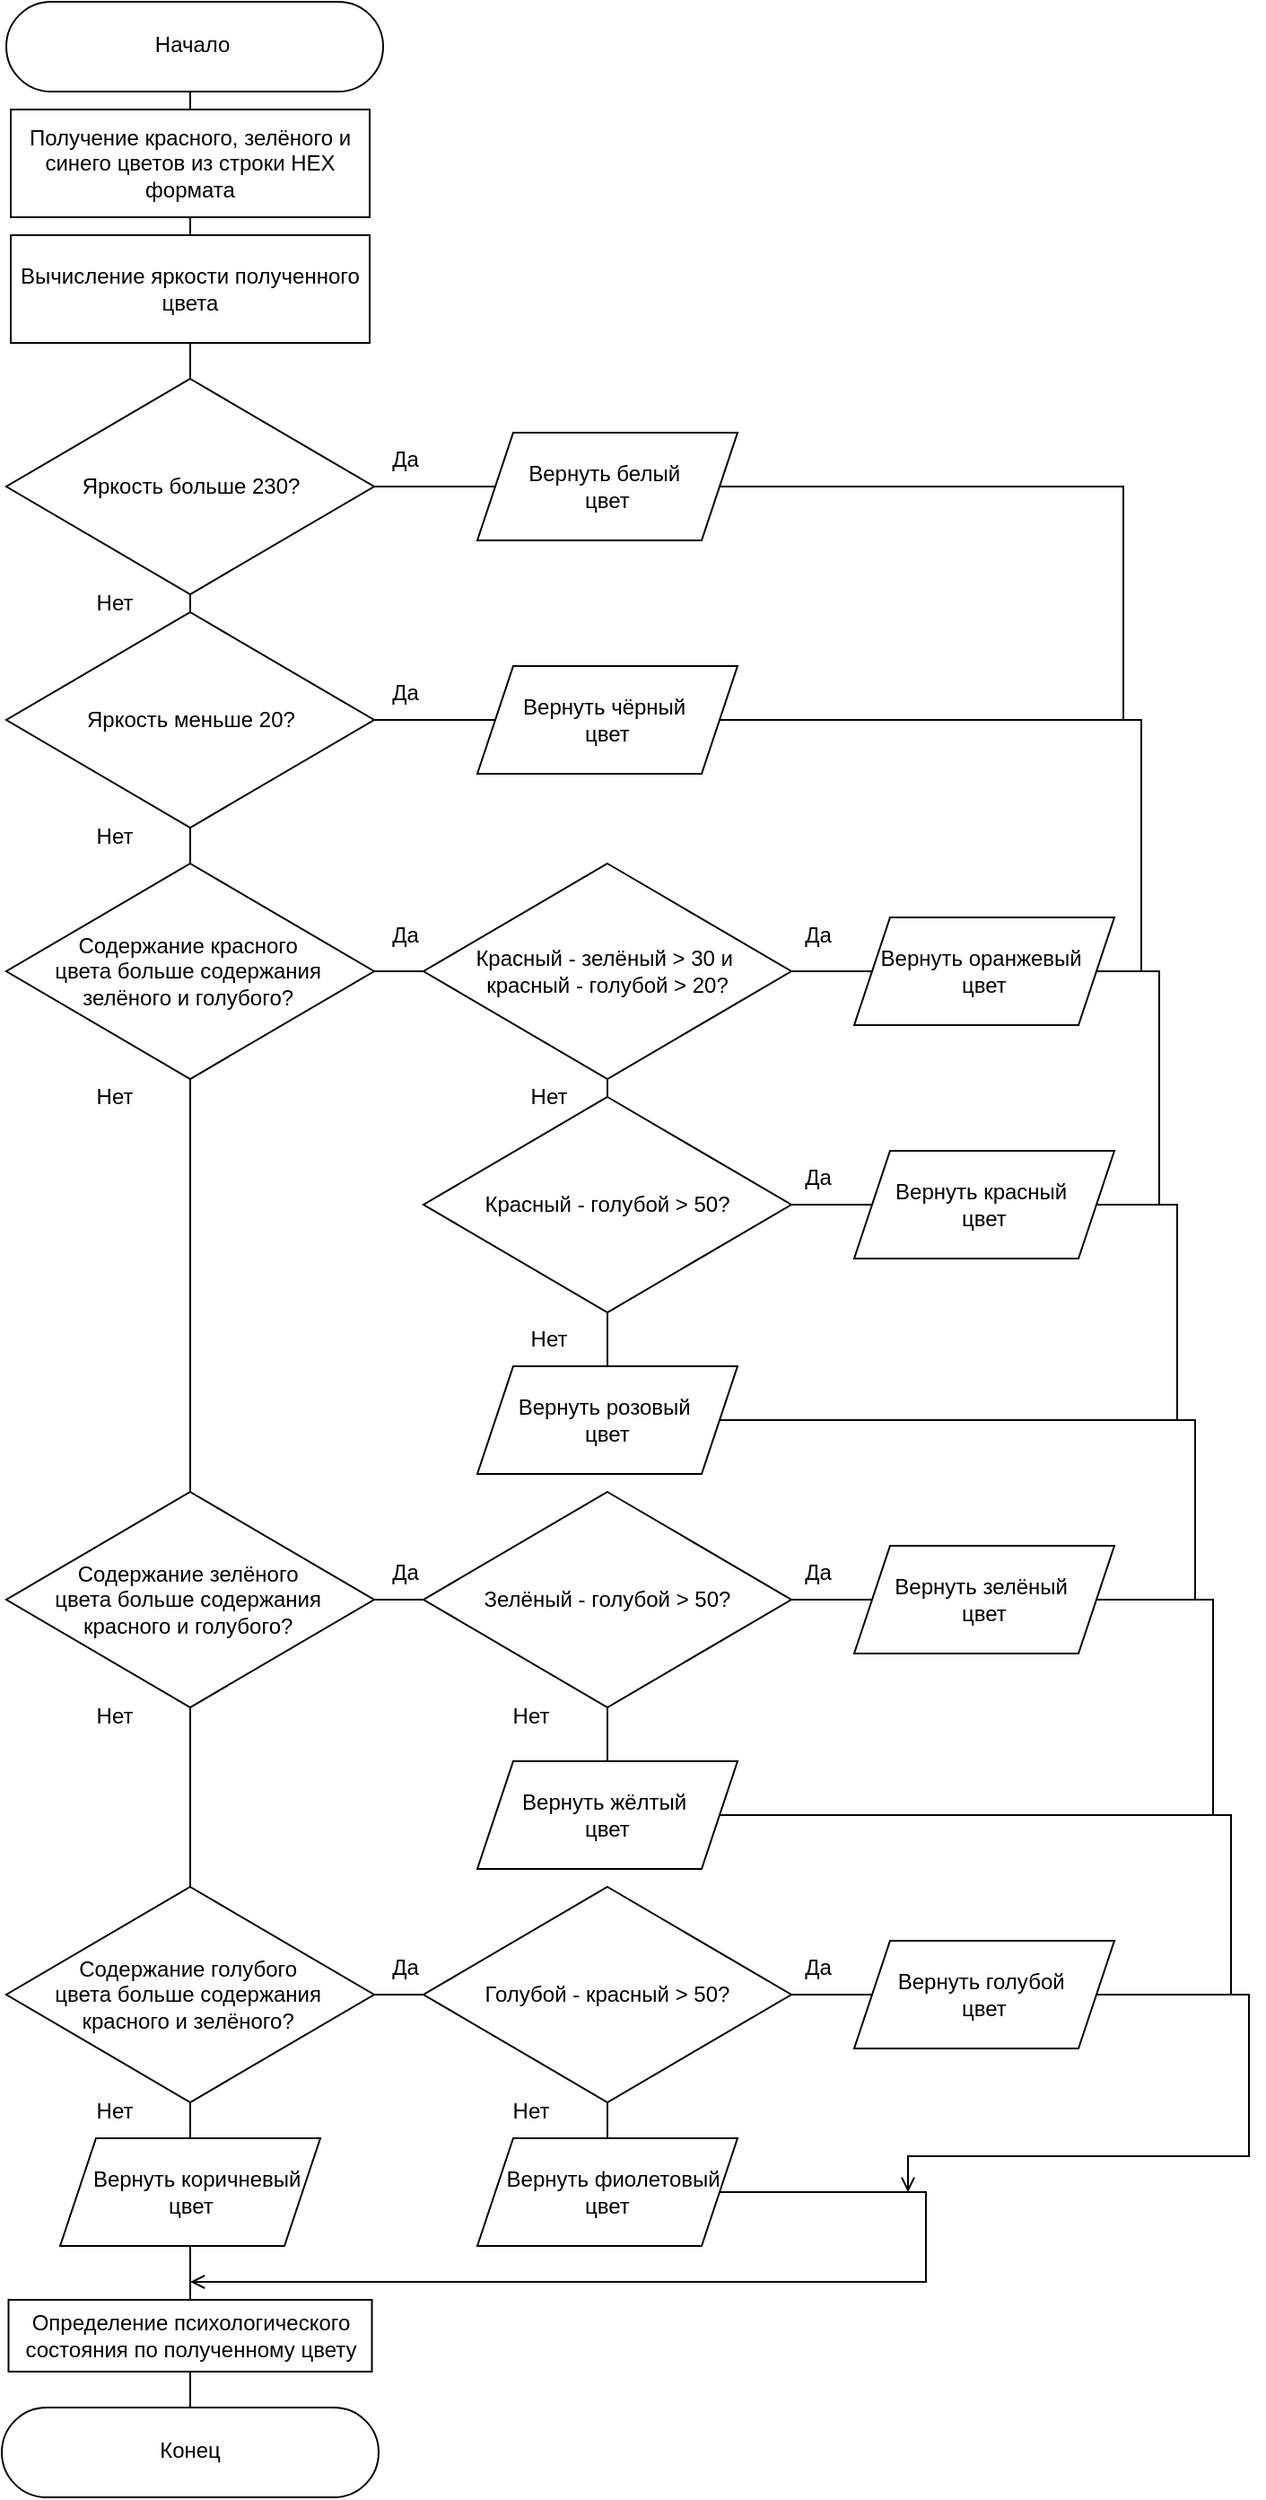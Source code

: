 <mxfile version="24.4.0" type="device">
  <diagram id="C5RBs43oDa-KdzZeNtuy" name="Page-1">
    <mxGraphModel dx="1100" dy="595" grid="1" gridSize="10" guides="1" tooltips="1" connect="1" arrows="1" fold="1" page="1" pageScale="1" pageWidth="827" pageHeight="1169" math="0" shadow="0">
      <root>
        <mxCell id="WIyWlLk6GJQsqaUBKTNV-0" />
        <mxCell id="WIyWlLk6GJQsqaUBKTNV-1" parent="WIyWlLk6GJQsqaUBKTNV-0" />
        <mxCell id="u6XI-dJovtT7sG6YAIfk-0" value="Получение красного, зелёного и синего цветов из строки HEX формата" style="rounded=0;whiteSpace=wrap;html=1;" parent="WIyWlLk6GJQsqaUBKTNV-1" vertex="1">
          <mxGeometry x="80" y="70" width="200" height="60" as="geometry" />
        </mxCell>
        <mxCell id="u6XI-dJovtT7sG6YAIfk-1" value="Вычисление яркости полученного цвета" style="rounded=0;whiteSpace=wrap;html=1;" parent="WIyWlLk6GJQsqaUBKTNV-1" vertex="1">
          <mxGeometry x="80" y="140" width="200" height="60" as="geometry" />
        </mxCell>
        <mxCell id="u6XI-dJovtT7sG6YAIfk-3" value="Вернуть белый&amp;nbsp;&lt;div&gt;цвет&lt;/div&gt;" style="shape=parallelogram;perimeter=parallelogramPerimeter;whiteSpace=wrap;html=1;fixedSize=1;" parent="WIyWlLk6GJQsqaUBKTNV-1" vertex="1">
          <mxGeometry x="340" y="250" width="145" height="60" as="geometry" />
        </mxCell>
        <mxCell id="u6XI-dJovtT7sG6YAIfk-5" value="Вернуть чёрный&amp;nbsp;&lt;div&gt;цвет&lt;/div&gt;" style="shape=parallelogram;perimeter=parallelogramPerimeter;whiteSpace=wrap;html=1;fixedSize=1;" parent="WIyWlLk6GJQsqaUBKTNV-1" vertex="1">
          <mxGeometry x="340" y="380" width="145" height="60" as="geometry" />
        </mxCell>
        <mxCell id="u6XI-dJovtT7sG6YAIfk-7" value="Содержание красного&amp;nbsp;&lt;div&gt;цвета больше содержания&amp;nbsp;&lt;div&gt;зелёного и голубого?&amp;nbsp;&lt;/div&gt;&lt;/div&gt;" style="rhombus;whiteSpace=wrap;html=1;" parent="WIyWlLk6GJQsqaUBKTNV-1" vertex="1">
          <mxGeometry x="77.5" y="490" width="205" height="120" as="geometry" />
        </mxCell>
        <mxCell id="u6XI-dJovtT7sG6YAIfk-8" value="Красный - зелёный &amp;gt; 30 и&amp;nbsp;&lt;div&gt;красный - голубой &amp;gt; 20?&lt;/div&gt;" style="rhombus;whiteSpace=wrap;html=1;" parent="WIyWlLk6GJQsqaUBKTNV-1" vertex="1">
          <mxGeometry x="310" y="490" width="205" height="120" as="geometry" />
        </mxCell>
        <mxCell id="u6XI-dJovtT7sG6YAIfk-9" value="Вернуть оранжевый&amp;nbsp;&lt;div&gt;цвет&lt;/div&gt;" style="shape=parallelogram;perimeter=parallelogramPerimeter;whiteSpace=wrap;html=1;fixedSize=1;" parent="WIyWlLk6GJQsqaUBKTNV-1" vertex="1">
          <mxGeometry x="550" y="520" width="145" height="60" as="geometry" />
        </mxCell>
        <mxCell id="u6XI-dJovtT7sG6YAIfk-10" value="Красный - голубой &amp;gt; 50&lt;span style=&quot;background-color: initial;&quot;&gt;?&lt;/span&gt;" style="rhombus;whiteSpace=wrap;html=1;" parent="WIyWlLk6GJQsqaUBKTNV-1" vertex="1">
          <mxGeometry x="310" y="620" width="205" height="120" as="geometry" />
        </mxCell>
        <mxCell id="u6XI-dJovtT7sG6YAIfk-11" value="Вернуть красный&amp;nbsp;&lt;div&gt;цвет&lt;/div&gt;" style="shape=parallelogram;perimeter=parallelogramPerimeter;whiteSpace=wrap;html=1;fixedSize=1;" parent="WIyWlLk6GJQsqaUBKTNV-1" vertex="1">
          <mxGeometry x="550" y="650" width="145" height="60" as="geometry" />
        </mxCell>
        <mxCell id="u6XI-dJovtT7sG6YAIfk-12" value="Вернуть розовый&amp;nbsp;&lt;div&gt;цвет&lt;/div&gt;" style="shape=parallelogram;perimeter=parallelogramPerimeter;whiteSpace=wrap;html=1;fixedSize=1;" parent="WIyWlLk6GJQsqaUBKTNV-1" vertex="1">
          <mxGeometry x="340" y="770" width="145" height="60" as="geometry" />
        </mxCell>
        <mxCell id="u6XI-dJovtT7sG6YAIfk-13" value="Содержание зелёного&amp;nbsp;&lt;div&gt;цвета больше содержания&amp;nbsp;&lt;div&gt;красного и голубого?&amp;nbsp;&lt;/div&gt;&lt;/div&gt;" style="rhombus;whiteSpace=wrap;html=1;" parent="WIyWlLk6GJQsqaUBKTNV-1" vertex="1">
          <mxGeometry x="77.5" y="840" width="205" height="120" as="geometry" />
        </mxCell>
        <mxCell id="u6XI-dJovtT7sG6YAIfk-14" value="Зелёный - голубой &amp;gt; 50&lt;span style=&quot;background-color: initial;&quot;&gt;?&lt;/span&gt;" style="rhombus;whiteSpace=wrap;html=1;" parent="WIyWlLk6GJQsqaUBKTNV-1" vertex="1">
          <mxGeometry x="310" y="840" width="205" height="120" as="geometry" />
        </mxCell>
        <mxCell id="u6XI-dJovtT7sG6YAIfk-15" value="Вернуть зелёный&amp;nbsp;&lt;div&gt;цвет&lt;/div&gt;" style="shape=parallelogram;perimeter=parallelogramPerimeter;whiteSpace=wrap;html=1;fixedSize=1;" parent="WIyWlLk6GJQsqaUBKTNV-1" vertex="1">
          <mxGeometry x="550" y="870" width="145" height="60" as="geometry" />
        </mxCell>
        <mxCell id="u6XI-dJovtT7sG6YAIfk-16" value="Вернуть жёлтый&amp;nbsp;&lt;div&gt;цвет&lt;/div&gt;" style="shape=parallelogram;perimeter=parallelogramPerimeter;whiteSpace=wrap;html=1;fixedSize=1;" parent="WIyWlLk6GJQsqaUBKTNV-1" vertex="1">
          <mxGeometry x="340" y="990" width="145" height="60" as="geometry" />
        </mxCell>
        <mxCell id="u6XI-dJovtT7sG6YAIfk-17" value="Содержание голубого&amp;nbsp;&lt;div&gt;цвета больше содержания&amp;nbsp;&lt;div&gt;красного и зелёного?&amp;nbsp;&lt;/div&gt;&lt;/div&gt;" style="rhombus;whiteSpace=wrap;html=1;" parent="WIyWlLk6GJQsqaUBKTNV-1" vertex="1">
          <mxGeometry x="77.5" y="1060" width="205" height="120" as="geometry" />
        </mxCell>
        <mxCell id="u6XI-dJovtT7sG6YAIfk-18" value="Голубой - красный &amp;gt; 50&lt;span style=&quot;background-color: initial;&quot;&gt;?&lt;/span&gt;" style="rhombus;whiteSpace=wrap;html=1;" parent="WIyWlLk6GJQsqaUBKTNV-1" vertex="1">
          <mxGeometry x="310" y="1060" width="205" height="120" as="geometry" />
        </mxCell>
        <mxCell id="u6XI-dJovtT7sG6YAIfk-19" value="Вернуть голубой&amp;nbsp;&lt;br&gt;&lt;div&gt;&lt;span style=&quot;color: rgba(0, 0, 0, 0); font-family: monospace; font-size: 0px; text-align: start; text-wrap: nowrap; background-color: initial;&quot;&gt;%3CmxGraphModel%3E%3Croot%3E%3CmxCell%20id%3D%220%22%2F%3E%3CmxCell%20id%3D%221%22%20parent%3D%220%22%2F%3E%3CmxCell%20id%3D%222%22%20value%3D%22%D0%92%D0%B5%D1%80%D0%BD%D1%83%D1%82%D1%8C%20%D0%B6%D1%91%D0%BB%D1%82%D1%8B%D0%B9%26amp%3Bnbsp%3B%26lt%3Bdiv%26gt%3B%D1%86%D0%B2%D0%B5%D1%82%26lt%3B%2Fdiv%26gt%3B%22%20style%3D%22shape%3Dparallelogram%3Bperimeter%3DparallelogramPerimeter%3BwhiteSpace%3Dwrap%3Bhtml%3D1%3BfixedSize%3D1%3B%22%20vertex%3D%221%22%20parent%3D%221%22%3E%3CmxGeometry%20x%3D%22330%22%20y%3D%22970%22%20width%3D%22145%22%20height%3D%2260%22%20as%3D%22geometry%22%2F%3E%3C%2FmxCell%3E%3C%2Froot%3E%3C%2FmxGraphModel%3E&lt;/span&gt;цвет&lt;/div&gt;" style="shape=parallelogram;perimeter=parallelogramPerimeter;whiteSpace=wrap;html=1;fixedSize=1;" parent="WIyWlLk6GJQsqaUBKTNV-1" vertex="1">
          <mxGeometry x="550" y="1090" width="145" height="60" as="geometry" />
        </mxCell>
        <mxCell id="u6XI-dJovtT7sG6YAIfk-20" value="&amp;nbsp; &amp;nbsp;Вернуть фиолетовый&amp;nbsp;&lt;br&gt;&lt;div&gt;&lt;span style=&quot;color: rgba(0, 0, 0, 0); font-family: monospace; font-size: 0px; text-align: start; text-wrap: nowrap; background-color: initial;&quot;&gt;%3CmxGraphModel%3E%3Croot%3E%3CmxCell%20id%3D%220%22%2F%3E%3CmxCell%20id%3D%221%22%20parent%3D%220%22%2F%3E%3CmxCell%20id%3D%222%22%20value%3D%22%D0%92%D0%B5%D1%80%D0%BD%D1%83%D1%82%D1%8C%20%D0%B6%D1%91%D0%BB%D1%82%D1%8B%D0%B9%26amp%3Bnbsp%3B%26lt%3Bdiv%26gt%3B%D1%86%D0%B2%D0%B5%D1%82%26lt%3B%2Fdiv%26gt%3B%22%20style%3D%22shape%3Dparallelogram%3Bperimeter%3DparallelogramPerimeter%3BwhiteSpace%3Dwrap%3Bhtml%3D1%3BfixedSize%3D1%3B%22%20vertex%3D%221%22%20parent%3D%221%22%3E%3CmxGeometry%20x%3D%22330%22%20y%3D%22970%22%20width%3D%22145%22%20height%3D%2260%22%20as%3D%22geometry%22%2F%3E%3C%2FmxCell%3E%3C%2Froot%3E%3C%2FmxGraphModel%3E&lt;/span&gt;цвет&lt;/div&gt;" style="shape=parallelogram;perimeter=parallelogramPerimeter;whiteSpace=wrap;html=1;fixedSize=1;" parent="WIyWlLk6GJQsqaUBKTNV-1" vertex="1">
          <mxGeometry x="340" y="1200" width="145" height="60" as="geometry" />
        </mxCell>
        <mxCell id="u6XI-dJovtT7sG6YAIfk-21" value="&amp;nbsp; Вернуть коричневый&lt;br&gt;&lt;div&gt;&lt;span style=&quot;color: rgba(0, 0, 0, 0); font-family: monospace; font-size: 0px; text-align: start; text-wrap: nowrap; background-color: initial;&quot;&gt;%3CmxGraphModel%3E%3Croot%3E%3CmxCell%20id%3D%220%22%2F%3E%3CmxCell%20id%3D%221%22%20parent%3D%220%22%2F%3E%3CmxCell%20id%3D%222%22%20value%3D%22%D0%92%D0%B5%D1%80%D0%BD%D1%83%D1%82%D1%8C%20%D0%B6%D1%91%D0%BB%D1%82%D1%8B%D0%B9%26amp%3Bnbsp%3B%26lt%3Bdiv%26gt%3B%D1%86%D0%B2%D0%B5%D1%82%26lt%3B%2Fdiv%26gt%3B%22%20style%3D%22shape%3Dparallelogram%3Bperimeter%3DparallelogramPerimeter%3BwhiteSpace%3Dwrap%3Bhtml%3D1%3BfixedSize%3D1%3B%22%20vertex%3D%221%22%20parent%3D%221%22%3E%3CmxGeometry%20x%3D%22330%22%20y%3D%22970%22%20width%3D%22145%22%20height%3D%2260%22%20as%3D%22geometry%22%2F%3E%3C%2FmxCell%3E%3C%2Froot%3E%3C%2FmxGraphModel%3E&lt;/span&gt;цвет&lt;/div&gt;" style="shape=parallelogram;perimeter=parallelogramPerimeter;whiteSpace=wrap;html=1;fixedSize=1;" parent="WIyWlLk6GJQsqaUBKTNV-1" vertex="1">
          <mxGeometry x="107.5" y="1200" width="145" height="60" as="geometry" />
        </mxCell>
        <mxCell id="u6XI-dJovtT7sG6YAIfk-25" value="" style="endArrow=none;html=1;rounded=0;exitX=0.5;exitY=0;exitDx=0;exitDy=0;entryX=0.488;entryY=0.994;entryDx=0;entryDy=0;entryPerimeter=0;" parent="WIyWlLk6GJQsqaUBKTNV-1" source="u6XI-dJovtT7sG6YAIfk-0" target="FxWy3S0wNq0ULgGaOXV3-0" edge="1">
          <mxGeometry width="50" height="50" relative="1" as="geometry">
            <mxPoint x="350" y="90" as="sourcePoint" />
            <mxPoint x="180" y="60" as="targetPoint" />
          </mxGeometry>
        </mxCell>
        <mxCell id="u6XI-dJovtT7sG6YAIfk-26" value="" style="endArrow=none;html=1;rounded=0;exitX=0.5;exitY=0;exitDx=0;exitDy=0;entryX=0.5;entryY=1;entryDx=0;entryDy=0;" parent="WIyWlLk6GJQsqaUBKTNV-1" source="u6XI-dJovtT7sG6YAIfk-1" target="u6XI-dJovtT7sG6YAIfk-0" edge="1">
          <mxGeometry width="50" height="50" relative="1" as="geometry">
            <mxPoint x="179.76" y="140" as="sourcePoint" />
            <mxPoint x="179.76" y="130" as="targetPoint" />
          </mxGeometry>
        </mxCell>
        <mxCell id="u6XI-dJovtT7sG6YAIfk-27" value="" style="endArrow=none;html=1;rounded=0;exitX=0.5;exitY=0;exitDx=0;exitDy=0;entryX=0.5;entryY=1;entryDx=0;entryDy=0;" parent="WIyWlLk6GJQsqaUBKTNV-1" source="u6XI-dJovtT7sG6YAIfk-49" target="u6XI-dJovtT7sG6YAIfk-1" edge="1">
          <mxGeometry width="50" height="50" relative="1" as="geometry">
            <mxPoint x="178.75" y="220" as="sourcePoint" />
            <mxPoint x="330" y="200" as="targetPoint" />
          </mxGeometry>
        </mxCell>
        <mxCell id="u6XI-dJovtT7sG6YAIfk-28" value="" style="endArrow=none;html=1;rounded=0;exitX=1;exitY=0.5;exitDx=0;exitDy=0;" parent="WIyWlLk6GJQsqaUBKTNV-1" edge="1">
          <mxGeometry width="50" height="50" relative="1" as="geometry">
            <mxPoint x="280" y="280" as="sourcePoint" />
            <mxPoint x="350" y="280" as="targetPoint" />
          </mxGeometry>
        </mxCell>
        <mxCell id="u6XI-dJovtT7sG6YAIfk-39" value="" style="endArrow=none;html=1;rounded=0;exitX=1;exitY=0.5;exitDx=0;exitDy=0;" parent="WIyWlLk6GJQsqaUBKTNV-1" source="u6XI-dJovtT7sG6YAIfk-5" edge="1">
          <mxGeometry width="50" height="50" relative="1" as="geometry">
            <mxPoint x="475" y="410" as="sourcePoint" />
            <mxPoint x="710" y="550" as="targetPoint" />
            <Array as="points">
              <mxPoint x="710" y="410" />
            </Array>
          </mxGeometry>
        </mxCell>
        <mxCell id="u6XI-dJovtT7sG6YAIfk-40" value="" style="endArrow=none;html=1;rounded=0;exitX=1;exitY=0.5;exitDx=0;exitDy=0;" parent="WIyWlLk6GJQsqaUBKTNV-1" source="u6XI-dJovtT7sG6YAIfk-9" edge="1">
          <mxGeometry width="50" height="50" relative="1" as="geometry">
            <mxPoint x="695" y="460" as="sourcePoint" />
            <mxPoint x="720" y="680" as="targetPoint" />
            <Array as="points">
              <mxPoint x="720" y="550" />
            </Array>
          </mxGeometry>
        </mxCell>
        <mxCell id="u6XI-dJovtT7sG6YAIfk-41" value="" style="endArrow=none;html=1;rounded=0;exitX=1;exitY=0.5;exitDx=0;exitDy=0;" parent="WIyWlLk6GJQsqaUBKTNV-1" source="u6XI-dJovtT7sG6YAIfk-11" edge="1">
          <mxGeometry width="50" height="50" relative="1" as="geometry">
            <mxPoint x="695" y="550" as="sourcePoint" />
            <mxPoint x="730" y="800" as="targetPoint" />
            <Array as="points">
              <mxPoint x="730" y="680" />
            </Array>
          </mxGeometry>
        </mxCell>
        <mxCell id="u6XI-dJovtT7sG6YAIfk-42" value="" style="endArrow=none;html=1;rounded=0;exitX=1;exitY=0.5;exitDx=0;exitDy=0;" parent="WIyWlLk6GJQsqaUBKTNV-1" source="u6XI-dJovtT7sG6YAIfk-12" edge="1">
          <mxGeometry width="50" height="50" relative="1" as="geometry">
            <mxPoint x="510" y="799.5" as="sourcePoint" />
            <mxPoint x="740" y="900" as="targetPoint" />
            <Array as="points">
              <mxPoint x="740" y="800" />
            </Array>
          </mxGeometry>
        </mxCell>
        <mxCell id="u6XI-dJovtT7sG6YAIfk-43" value="" style="endArrow=none;html=1;rounded=0;exitX=1;exitY=0.5;exitDx=0;exitDy=0;" parent="WIyWlLk6GJQsqaUBKTNV-1" source="u6XI-dJovtT7sG6YAIfk-15" edge="1">
          <mxGeometry width="50" height="50" relative="1" as="geometry">
            <mxPoint x="485" y="810" as="sourcePoint" />
            <mxPoint x="750" y="1020" as="targetPoint" />
            <Array as="points">
              <mxPoint x="750" y="900" />
            </Array>
          </mxGeometry>
        </mxCell>
        <mxCell id="u6XI-dJovtT7sG6YAIfk-44" value="" style="endArrow=none;html=1;rounded=0;exitX=1;exitY=0.5;exitDx=0;exitDy=0;" parent="WIyWlLk6GJQsqaUBKTNV-1" source="u6XI-dJovtT7sG6YAIfk-16" edge="1">
          <mxGeometry width="50" height="50" relative="1" as="geometry">
            <mxPoint x="500" y="1019.5" as="sourcePoint" />
            <mxPoint x="760" y="1120" as="targetPoint" />
            <Array as="points">
              <mxPoint x="760" y="1020" />
            </Array>
          </mxGeometry>
        </mxCell>
        <mxCell id="u6XI-dJovtT7sG6YAIfk-45" value="" style="endArrow=none;html=1;rounded=0;exitX=1;exitY=0.5;exitDx=0;exitDy=0;entryX=0;entryY=0.5;entryDx=0;entryDy=0;" parent="WIyWlLk6GJQsqaUBKTNV-1" target="u6XI-dJovtT7sG6YAIfk-5" edge="1">
          <mxGeometry width="50" height="50" relative="1" as="geometry">
            <mxPoint x="280" y="410" as="sourcePoint" />
            <mxPoint x="394.5" y="350" as="targetPoint" />
          </mxGeometry>
        </mxCell>
        <mxCell id="u6XI-dJovtT7sG6YAIfk-46" value="" style="endArrow=none;html=1;rounded=0;exitX=1;exitY=0.5;exitDx=0;exitDy=0;entryX=0;entryY=0.5;entryDx=0;entryDy=0;" parent="WIyWlLk6GJQsqaUBKTNV-1" source="u6XI-dJovtT7sG6YAIfk-7" target="u6XI-dJovtT7sG6YAIfk-8" edge="1">
          <mxGeometry width="50" height="50" relative="1" as="geometry">
            <mxPoint x="289" y="420" as="sourcePoint" />
            <mxPoint x="360" y="420" as="targetPoint" />
          </mxGeometry>
        </mxCell>
        <mxCell id="u6XI-dJovtT7sG6YAIfk-47" value="" style="endArrow=none;html=1;rounded=0;entryX=0.5;entryY=0;entryDx=0;entryDy=0;exitX=0.5;exitY=1;exitDx=0;exitDy=0;" parent="WIyWlLk6GJQsqaUBKTNV-1" source="u6XI-dJovtT7sG6YAIfk-49" target="u6XI-dJovtT7sG6YAIfk-48" edge="1">
          <mxGeometry width="50" height="50" relative="1" as="geometry">
            <mxPoint x="178.75" y="340" as="sourcePoint" />
            <mxPoint x="178.75" y="350" as="targetPoint" />
          </mxGeometry>
        </mxCell>
        <mxCell id="u6XI-dJovtT7sG6YAIfk-48" value="Яркость меньше 20?" style="rhombus;whiteSpace=wrap;html=1;" parent="WIyWlLk6GJQsqaUBKTNV-1" vertex="1">
          <mxGeometry x="77.5" y="350" width="205" height="120" as="geometry" />
        </mxCell>
        <mxCell id="u6XI-dJovtT7sG6YAIfk-49" value="Яркость больше 230?" style="rhombus;whiteSpace=wrap;html=1;" parent="WIyWlLk6GJQsqaUBKTNV-1" vertex="1">
          <mxGeometry x="77.5" y="220" width="205" height="120" as="geometry" />
        </mxCell>
        <mxCell id="u6XI-dJovtT7sG6YAIfk-50" value="" style="endArrow=none;html=1;rounded=0;exitX=0.5;exitY=1;exitDx=0;exitDy=0;entryX=0.5;entryY=0;entryDx=0;entryDy=0;" parent="WIyWlLk6GJQsqaUBKTNV-1" source="u6XI-dJovtT7sG6YAIfk-48" target="u6XI-dJovtT7sG6YAIfk-7" edge="1">
          <mxGeometry width="50" height="50" relative="1" as="geometry">
            <mxPoint x="290" y="420" as="sourcePoint" />
            <mxPoint x="360" y="420" as="targetPoint" />
          </mxGeometry>
        </mxCell>
        <mxCell id="u6XI-dJovtT7sG6YAIfk-51" value="" style="endArrow=none;html=1;rounded=0;exitX=0.5;exitY=1;exitDx=0;exitDy=0;entryX=0.5;entryY=0;entryDx=0;entryDy=0;" parent="WIyWlLk6GJQsqaUBKTNV-1" source="u6XI-dJovtT7sG6YAIfk-7" target="u6XI-dJovtT7sG6YAIfk-13" edge="1">
          <mxGeometry width="50" height="50" relative="1" as="geometry">
            <mxPoint x="180" y="660" as="sourcePoint" />
            <mxPoint x="250" y="660" as="targetPoint" />
          </mxGeometry>
        </mxCell>
        <mxCell id="u6XI-dJovtT7sG6YAIfk-52" value="" style="endArrow=none;html=1;rounded=0;exitX=0.5;exitY=1;exitDx=0;exitDy=0;entryX=0.5;entryY=0;entryDx=0;entryDy=0;" parent="WIyWlLk6GJQsqaUBKTNV-1" source="u6XI-dJovtT7sG6YAIfk-8" target="u6XI-dJovtT7sG6YAIfk-10" edge="1">
          <mxGeometry width="50" height="50" relative="1" as="geometry">
            <mxPoint x="293" y="555" as="sourcePoint" />
            <mxPoint x="320" y="555" as="targetPoint" />
          </mxGeometry>
        </mxCell>
        <mxCell id="u6XI-dJovtT7sG6YAIfk-53" value="" style="endArrow=none;html=1;rounded=0;entryX=0;entryY=0.5;entryDx=0;entryDy=0;exitX=1;exitY=0.5;exitDx=0;exitDy=0;" parent="WIyWlLk6GJQsqaUBKTNV-1" source="u6XI-dJovtT7sG6YAIfk-8" target="u6XI-dJovtT7sG6YAIfk-9" edge="1">
          <mxGeometry width="50" height="50" relative="1" as="geometry">
            <mxPoint x="293" y="555" as="sourcePoint" />
            <mxPoint x="320" y="555" as="targetPoint" />
          </mxGeometry>
        </mxCell>
        <mxCell id="u6XI-dJovtT7sG6YAIfk-54" value="" style="endArrow=none;html=1;rounded=0;entryX=0;entryY=0.5;entryDx=0;entryDy=0;" parent="WIyWlLk6GJQsqaUBKTNV-1" target="u6XI-dJovtT7sG6YAIfk-11" edge="1">
          <mxGeometry width="50" height="50" relative="1" as="geometry">
            <mxPoint x="515" y="680" as="sourcePoint" />
            <mxPoint x="570" y="555" as="targetPoint" />
          </mxGeometry>
        </mxCell>
        <mxCell id="u6XI-dJovtT7sG6YAIfk-55" value="" style="endArrow=none;html=1;rounded=0;entryX=0.5;entryY=0;entryDx=0;entryDy=0;exitX=0.5;exitY=1;exitDx=0;exitDy=0;" parent="WIyWlLk6GJQsqaUBKTNV-1" source="u6XI-dJovtT7sG6YAIfk-10" target="u6XI-dJovtT7sG6YAIfk-12" edge="1">
          <mxGeometry width="50" height="50" relative="1" as="geometry">
            <mxPoint x="525" y="690" as="sourcePoint" />
            <mxPoint x="570" y="690" as="targetPoint" />
          </mxGeometry>
        </mxCell>
        <mxCell id="u6XI-dJovtT7sG6YAIfk-56" value="" style="endArrow=none;html=1;rounded=0;exitX=1;exitY=0.5;exitDx=0;exitDy=0;entryX=0;entryY=0.5;entryDx=0;entryDy=0;" parent="WIyWlLk6GJQsqaUBKTNV-1" source="u6XI-dJovtT7sG6YAIfk-13" target="u6XI-dJovtT7sG6YAIfk-14" edge="1">
          <mxGeometry width="50" height="50" relative="1" as="geometry">
            <mxPoint x="485" y="810" as="sourcePoint" />
            <mxPoint x="603" y="810" as="targetPoint" />
          </mxGeometry>
        </mxCell>
        <mxCell id="u6XI-dJovtT7sG6YAIfk-57" value="" style="endArrow=none;html=1;rounded=0;exitX=1;exitY=0.5;exitDx=0;exitDy=0;entryX=0;entryY=0.5;entryDx=0;entryDy=0;" parent="WIyWlLk6GJQsqaUBKTNV-1" source="u6XI-dJovtT7sG6YAIfk-14" target="u6XI-dJovtT7sG6YAIfk-15" edge="1">
          <mxGeometry width="50" height="50" relative="1" as="geometry">
            <mxPoint x="485" y="810" as="sourcePoint" />
            <mxPoint x="603" y="810" as="targetPoint" />
          </mxGeometry>
        </mxCell>
        <mxCell id="u6XI-dJovtT7sG6YAIfk-58" value="" style="endArrow=none;html=1;rounded=0;exitX=0.5;exitY=1;exitDx=0;exitDy=0;entryX=0.5;entryY=0;entryDx=0;entryDy=0;" parent="WIyWlLk6GJQsqaUBKTNV-1" source="u6XI-dJovtT7sG6YAIfk-14" target="u6XI-dJovtT7sG6YAIfk-16" edge="1">
          <mxGeometry width="50" height="50" relative="1" as="geometry">
            <mxPoint x="525" y="910" as="sourcePoint" />
            <mxPoint x="570" y="910" as="targetPoint" />
          </mxGeometry>
        </mxCell>
        <mxCell id="u6XI-dJovtT7sG6YAIfk-59" value="" style="endArrow=none;html=1;rounded=0;exitX=0.5;exitY=1;exitDx=0;exitDy=0;entryX=0.5;entryY=0;entryDx=0;entryDy=0;" parent="WIyWlLk6GJQsqaUBKTNV-1" source="u6XI-dJovtT7sG6YAIfk-13" target="u6XI-dJovtT7sG6YAIfk-17" edge="1">
          <mxGeometry width="50" height="50" relative="1" as="geometry">
            <mxPoint x="423" y="970" as="sourcePoint" />
            <mxPoint x="423" y="1000" as="targetPoint" />
          </mxGeometry>
        </mxCell>
        <mxCell id="u6XI-dJovtT7sG6YAIfk-60" value="" style="endArrow=none;html=1;rounded=0;exitX=0;exitY=0.5;exitDx=0;exitDy=0;" parent="WIyWlLk6GJQsqaUBKTNV-1" source="u6XI-dJovtT7sG6YAIfk-19" edge="1">
          <mxGeometry width="50" height="50" relative="1" as="geometry">
            <mxPoint x="423" y="970" as="sourcePoint" />
            <mxPoint x="515" y="1120" as="targetPoint" />
          </mxGeometry>
        </mxCell>
        <mxCell id="u6XI-dJovtT7sG6YAIfk-61" value="" style="endArrow=none;html=1;rounded=0;entryX=1;entryY=0.5;entryDx=0;entryDy=0;exitX=0;exitY=0.5;exitDx=0;exitDy=0;" parent="WIyWlLk6GJQsqaUBKTNV-1" source="u6XI-dJovtT7sG6YAIfk-18" target="u6XI-dJovtT7sG6YAIfk-17" edge="1">
          <mxGeometry width="50" height="50" relative="1" as="geometry">
            <mxPoint x="310" y="1120" as="sourcePoint" />
            <mxPoint x="525" y="1130" as="targetPoint" />
          </mxGeometry>
        </mxCell>
        <mxCell id="u6XI-dJovtT7sG6YAIfk-62" value="" style="endArrow=none;html=1;rounded=0;exitX=0.5;exitY=1;exitDx=0;exitDy=0;entryX=0.5;entryY=0;entryDx=0;entryDy=0;" parent="WIyWlLk6GJQsqaUBKTNV-1" source="u6XI-dJovtT7sG6YAIfk-18" target="u6XI-dJovtT7sG6YAIfk-20" edge="1">
          <mxGeometry width="50" height="50" relative="1" as="geometry">
            <mxPoint x="485" y="1030" as="sourcePoint" />
            <mxPoint x="603" y="1030" as="targetPoint" />
          </mxGeometry>
        </mxCell>
        <mxCell id="u6XI-dJovtT7sG6YAIfk-63" value="" style="endArrow=none;html=1;rounded=0;exitX=0.5;exitY=1;exitDx=0;exitDy=0;entryX=0.5;entryY=0;entryDx=0;entryDy=0;" parent="WIyWlLk6GJQsqaUBKTNV-1" source="u6XI-dJovtT7sG6YAIfk-17" target="u6XI-dJovtT7sG6YAIfk-21" edge="1">
          <mxGeometry width="50" height="50" relative="1" as="geometry">
            <mxPoint x="423" y="1190" as="sourcePoint" />
            <mxPoint x="423" y="1210" as="targetPoint" />
          </mxGeometry>
        </mxCell>
        <mxCell id="u6XI-dJovtT7sG6YAIfk-66" value="" style="endArrow=open;html=1;rounded=0;endFill=0;exitX=1;exitY=0.5;exitDx=0;exitDy=0;" parent="WIyWlLk6GJQsqaUBKTNV-1" edge="1" source="u6XI-dJovtT7sG6YAIfk-20">
          <mxGeometry width="50" height="50" relative="1" as="geometry">
            <mxPoint x="630" y="1230" as="sourcePoint" />
            <mxPoint x="180" y="1280" as="targetPoint" />
            <Array as="points">
              <mxPoint x="590" y="1230" />
              <mxPoint x="590" y="1280" />
            </Array>
          </mxGeometry>
        </mxCell>
        <mxCell id="u6XI-dJovtT7sG6YAIfk-68" value="Да" style="text;html=1;align=center;verticalAlign=middle;whiteSpace=wrap;rounded=0;" parent="WIyWlLk6GJQsqaUBKTNV-1" vertex="1">
          <mxGeometry x="270" y="250" width="60" height="30" as="geometry" />
        </mxCell>
        <mxCell id="u6XI-dJovtT7sG6YAIfk-69" value="Нет" style="text;html=1;align=center;verticalAlign=middle;whiteSpace=wrap;rounded=0;" parent="WIyWlLk6GJQsqaUBKTNV-1" vertex="1">
          <mxGeometry x="107.5" y="330" width="60" height="30" as="geometry" />
        </mxCell>
        <mxCell id="u6XI-dJovtT7sG6YAIfk-70" value="Нет" style="text;html=1;align=center;verticalAlign=middle;whiteSpace=wrap;rounded=0;" parent="WIyWlLk6GJQsqaUBKTNV-1" vertex="1">
          <mxGeometry x="107.5" y="605" width="60" height="30" as="geometry" />
        </mxCell>
        <mxCell id="u6XI-dJovtT7sG6YAIfk-71" value="Нет" style="text;html=1;align=center;verticalAlign=middle;whiteSpace=wrap;rounded=0;" parent="WIyWlLk6GJQsqaUBKTNV-1" vertex="1">
          <mxGeometry x="107.5" y="460" width="60" height="30" as="geometry" />
        </mxCell>
        <mxCell id="u6XI-dJovtT7sG6YAIfk-72" value="Нет" style="text;html=1;align=center;verticalAlign=middle;whiteSpace=wrap;rounded=0;" parent="WIyWlLk6GJQsqaUBKTNV-1" vertex="1">
          <mxGeometry x="350" y="605" width="60" height="30" as="geometry" />
        </mxCell>
        <mxCell id="u6XI-dJovtT7sG6YAIfk-73" value="Нет" style="text;html=1;align=center;verticalAlign=middle;whiteSpace=wrap;rounded=0;" parent="WIyWlLk6GJQsqaUBKTNV-1" vertex="1">
          <mxGeometry x="107.5" y="950" width="60" height="30" as="geometry" />
        </mxCell>
        <mxCell id="u6XI-dJovtT7sG6YAIfk-74" value="Нет" style="text;html=1;align=center;verticalAlign=middle;whiteSpace=wrap;rounded=0;" parent="WIyWlLk6GJQsqaUBKTNV-1" vertex="1">
          <mxGeometry x="340" y="950" width="60" height="30" as="geometry" />
        </mxCell>
        <mxCell id="u6XI-dJovtT7sG6YAIfk-75" value="Нет" style="text;html=1;align=center;verticalAlign=middle;whiteSpace=wrap;rounded=0;" parent="WIyWlLk6GJQsqaUBKTNV-1" vertex="1">
          <mxGeometry x="350" y="740" width="60" height="30" as="geometry" />
        </mxCell>
        <mxCell id="u6XI-dJovtT7sG6YAIfk-76" value="Нет" style="text;html=1;align=center;verticalAlign=middle;whiteSpace=wrap;rounded=0;" parent="WIyWlLk6GJQsqaUBKTNV-1" vertex="1">
          <mxGeometry x="107.5" y="1170" width="60" height="30" as="geometry" />
        </mxCell>
        <mxCell id="u6XI-dJovtT7sG6YAIfk-77" value="Нет" style="text;html=1;align=center;verticalAlign=middle;whiteSpace=wrap;rounded=0;" parent="WIyWlLk6GJQsqaUBKTNV-1" vertex="1">
          <mxGeometry x="340" y="1170" width="60" height="30" as="geometry" />
        </mxCell>
        <mxCell id="u6XI-dJovtT7sG6YAIfk-78" value="Да" style="text;html=1;align=center;verticalAlign=middle;whiteSpace=wrap;rounded=0;" parent="WIyWlLk6GJQsqaUBKTNV-1" vertex="1">
          <mxGeometry x="270" y="380" width="60" height="30" as="geometry" />
        </mxCell>
        <mxCell id="u6XI-dJovtT7sG6YAIfk-79" value="Да" style="text;html=1;align=center;verticalAlign=middle;whiteSpace=wrap;rounded=0;" parent="WIyWlLk6GJQsqaUBKTNV-1" vertex="1">
          <mxGeometry x="270" y="515" width="60" height="30" as="geometry" />
        </mxCell>
        <mxCell id="u6XI-dJovtT7sG6YAIfk-80" value="Да" style="text;html=1;align=center;verticalAlign=middle;whiteSpace=wrap;rounded=0;" parent="WIyWlLk6GJQsqaUBKTNV-1" vertex="1">
          <mxGeometry x="500" y="515" width="60" height="30" as="geometry" />
        </mxCell>
        <mxCell id="u6XI-dJovtT7sG6YAIfk-81" value="Да" style="text;html=1;align=center;verticalAlign=middle;whiteSpace=wrap;rounded=0;" parent="WIyWlLk6GJQsqaUBKTNV-1" vertex="1">
          <mxGeometry x="500" y="650" width="60" height="30" as="geometry" />
        </mxCell>
        <mxCell id="u6XI-dJovtT7sG6YAIfk-82" value="Да" style="text;html=1;align=center;verticalAlign=middle;whiteSpace=wrap;rounded=0;" parent="WIyWlLk6GJQsqaUBKTNV-1" vertex="1">
          <mxGeometry x="500" y="870" width="60" height="30" as="geometry" />
        </mxCell>
        <mxCell id="u6XI-dJovtT7sG6YAIfk-83" value="Да" style="text;html=1;align=center;verticalAlign=middle;whiteSpace=wrap;rounded=0;" parent="WIyWlLk6GJQsqaUBKTNV-1" vertex="1">
          <mxGeometry x="270" y="870" width="60" height="30" as="geometry" />
        </mxCell>
        <mxCell id="u6XI-dJovtT7sG6YAIfk-86" value="Да" style="text;html=1;align=center;verticalAlign=middle;whiteSpace=wrap;rounded=0;" parent="WIyWlLk6GJQsqaUBKTNV-1" vertex="1">
          <mxGeometry x="270" y="1090" width="60" height="30" as="geometry" />
        </mxCell>
        <mxCell id="u6XI-dJovtT7sG6YAIfk-87" value="Да" style="text;html=1;align=center;verticalAlign=middle;whiteSpace=wrap;rounded=0;" parent="WIyWlLk6GJQsqaUBKTNV-1" vertex="1">
          <mxGeometry x="500" y="1090" width="60" height="30" as="geometry" />
        </mxCell>
        <mxCell id="u6XI-dJovtT7sG6YAIfk-88" value="Определение психологического состояния по полученному цвету" style="rounded=0;whiteSpace=wrap;html=1;" parent="WIyWlLk6GJQsqaUBKTNV-1" vertex="1">
          <mxGeometry x="78.75" y="1290" width="202.5" height="40" as="geometry" />
        </mxCell>
        <mxCell id="u6XI-dJovtT7sG6YAIfk-90" value="" style="endArrow=none;html=1;rounded=0;exitX=0.5;exitY=0;exitDx=0;exitDy=0;entryX=0.5;entryY=1;entryDx=0;entryDy=0;" parent="WIyWlLk6GJQsqaUBKTNV-1" source="u6XI-dJovtT7sG6YAIfk-88" target="u6XI-dJovtT7sG6YAIfk-21" edge="1">
          <mxGeometry width="50" height="50" relative="1" as="geometry">
            <mxPoint x="360" y="1240" as="sourcePoint" />
            <mxPoint x="253" y="1240" as="targetPoint" />
          </mxGeometry>
        </mxCell>
        <mxCell id="u6XI-dJovtT7sG6YAIfk-91" value="" style="endArrow=none;html=1;rounded=0;exitX=0.5;exitY=0;exitDx=0;exitDy=0;entryX=0.5;entryY=1;entryDx=0;entryDy=0;" parent="WIyWlLk6GJQsqaUBKTNV-1" source="FxWy3S0wNq0ULgGaOXV3-1" target="u6XI-dJovtT7sG6YAIfk-88" edge="1">
          <mxGeometry width="50" height="50" relative="1" as="geometry">
            <mxPoint x="180" y="1350" as="sourcePoint" />
            <mxPoint x="190" y="1270" as="targetPoint" />
          </mxGeometry>
        </mxCell>
        <mxCell id="FxWy3S0wNq0ULgGaOXV3-0" value="&lt;div style=&quot;&quot;&gt;&amp;nbsp; &amp;nbsp; &amp;nbsp; &amp;nbsp; Начало&lt;/div&gt;" style="html=1;align=center;verticalAlign=top;rounded=1;absoluteArcSize=1;arcSize=50;dashed=0;spacingTop=10;spacingRight=30;whiteSpace=wrap;" parent="WIyWlLk6GJQsqaUBKTNV-1" vertex="1">
          <mxGeometry x="77.5" y="10" width="210" height="50" as="geometry" />
        </mxCell>
        <mxCell id="FxWy3S0wNq0ULgGaOXV3-1" value="&lt;div style=&quot;&quot;&gt;&amp;nbsp; &amp;nbsp; &amp;nbsp; &amp;nbsp; &amp;nbsp;Конец&lt;/div&gt;" style="html=1;align=center;verticalAlign=top;rounded=1;absoluteArcSize=1;arcSize=50;dashed=0;spacingTop=10;spacingRight=30;whiteSpace=wrap;" parent="WIyWlLk6GJQsqaUBKTNV-1" vertex="1">
          <mxGeometry x="75" y="1350" width="210" height="50" as="geometry" />
        </mxCell>
        <mxCell id="XBWnhY7NACj0AY1kNxx8-2" value="" style="endArrow=none;html=1;rounded=0;exitX=1;exitY=0.5;exitDx=0;exitDy=0;" edge="1" parent="WIyWlLk6GJQsqaUBKTNV-1" source="u6XI-dJovtT7sG6YAIfk-3">
          <mxGeometry width="50" height="50" relative="1" as="geometry">
            <mxPoint x="480" y="280" as="sourcePoint" />
            <mxPoint x="700" y="410" as="targetPoint" />
            <Array as="points">
              <mxPoint x="700" y="280" />
            </Array>
          </mxGeometry>
        </mxCell>
        <mxCell id="XBWnhY7NACj0AY1kNxx8-3" value="" style="endArrow=open;html=1;rounded=0;exitX=1;exitY=0.5;exitDx=0;exitDy=0;endFill=0;" edge="1" parent="WIyWlLk6GJQsqaUBKTNV-1" source="u6XI-dJovtT7sG6YAIfk-19">
          <mxGeometry width="50" height="50" relative="1" as="geometry">
            <mxPoint x="300" y="1180" as="sourcePoint" />
            <mxPoint x="580" y="1230" as="targetPoint" />
            <Array as="points">
              <mxPoint x="770" y="1120" />
              <mxPoint x="770" y="1210" />
              <mxPoint x="580" y="1210" />
            </Array>
          </mxGeometry>
        </mxCell>
      </root>
    </mxGraphModel>
  </diagram>
</mxfile>
